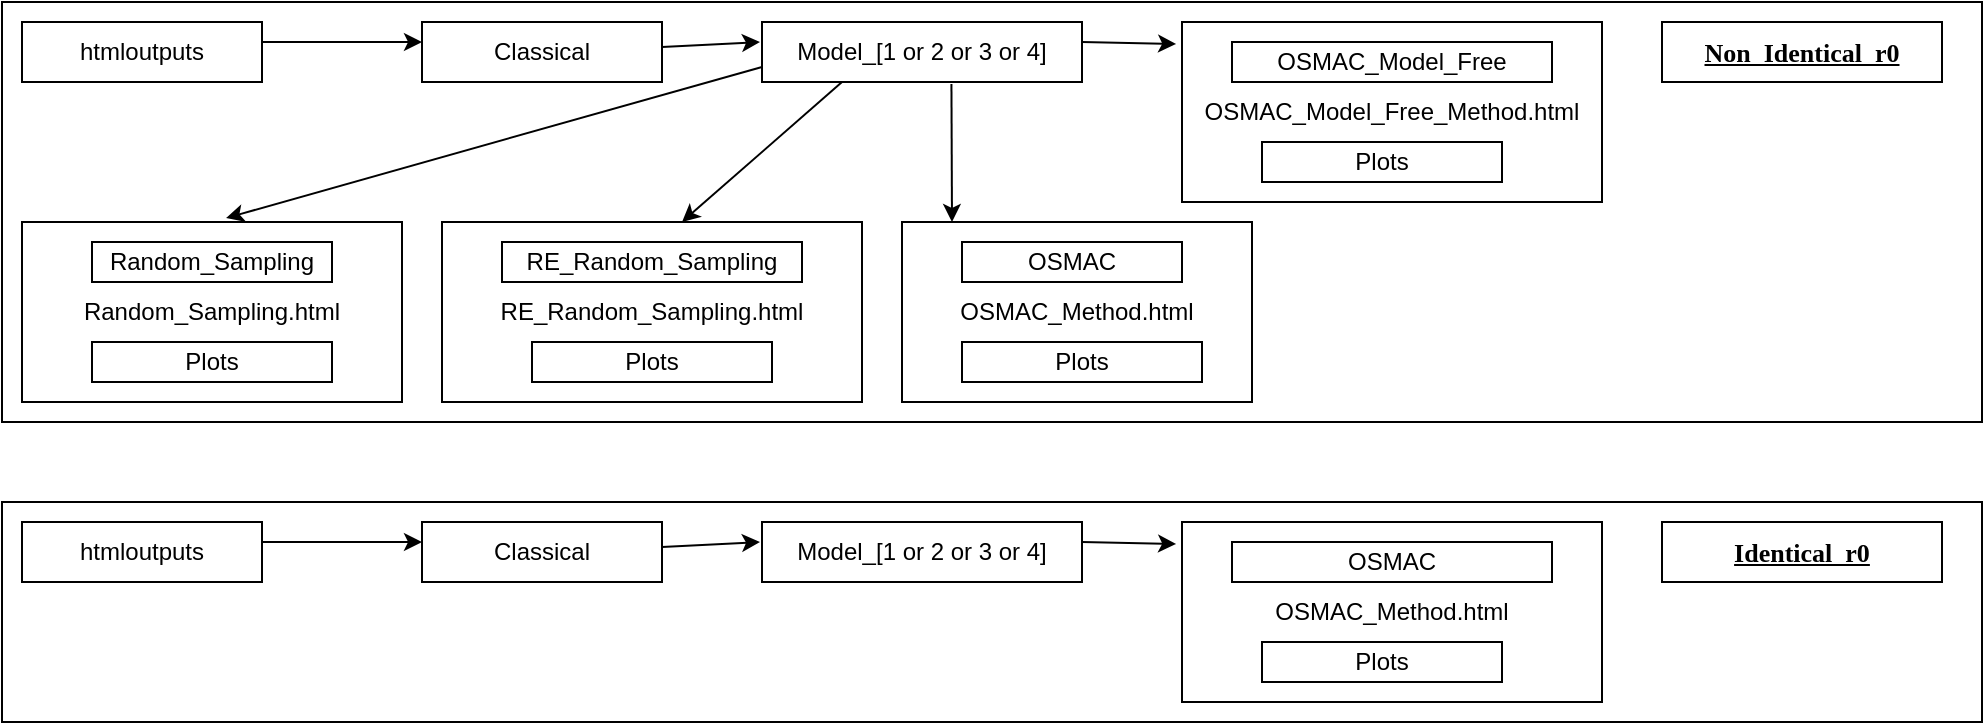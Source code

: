 <mxfile version="16.1.2" type="device"><diagram id="ytmR5HKEm_kyoYOyQnbl" name="Page-1"><mxGraphModel dx="1422" dy="694" grid="1" gridSize="10" guides="1" tooltips="1" connect="1" arrows="1" fold="1" page="1" pageScale="1" pageWidth="1169" pageHeight="827" math="0" shadow="0"><root><mxCell id="0"/><mxCell id="1" parent="0"/><mxCell id="hE2MfA-bIJgHKBOPgiyn-29" value="" style="rounded=0;whiteSpace=wrap;html=1;fontFamily=Verdana;fontSize=13;fontColor=#000000;" vertex="1" parent="1"><mxGeometry x="10" y="260" width="990" height="110" as="geometry"/></mxCell><mxCell id="hE2MfA-bIJgHKBOPgiyn-28" value="" style="rounded=0;whiteSpace=wrap;html=1;fontFamily=Verdana;fontSize=13;fontColor=#000000;" vertex="1" parent="1"><mxGeometry x="10" y="10" width="990" height="210" as="geometry"/></mxCell><mxCell id="Y15IXwa4bZaMsPX_LT59-4" value="OSMAC_Method.html" style="rounded=0;whiteSpace=wrap;html=1;" parent="1" vertex="1"><mxGeometry x="460" y="120" width="175" height="90" as="geometry"/></mxCell><mxCell id="Y15IXwa4bZaMsPX_LT59-5" value="&lt;span style=&quot;white-space: normal&quot;&gt;RE_Random_Sampling.html&lt;/span&gt;" style="rounded=0;whiteSpace=wrap;html=1;" parent="1" vertex="1"><mxGeometry x="230" y="120" width="210" height="90" as="geometry"/></mxCell><mxCell id="Y15IXwa4bZaMsPX_LT59-6" value="Random_Sampling.html&lt;br&gt;" style="rounded=0;whiteSpace=wrap;html=1;" parent="1" vertex="1"><mxGeometry x="20" y="120" width="190" height="90" as="geometry"/></mxCell><mxCell id="Y15IXwa4bZaMsPX_LT59-7" value="htmloutputs" style="rounded=0;whiteSpace=wrap;html=1;" parent="1" vertex="1"><mxGeometry x="20" y="20" width="120" height="30" as="geometry"/></mxCell><mxCell id="Y15IXwa4bZaMsPX_LT59-8" value="Classical" style="rounded=0;whiteSpace=wrap;html=1;" parent="1" vertex="1"><mxGeometry x="220" y="20" width="120" height="30" as="geometry"/></mxCell><mxCell id="Y15IXwa4bZaMsPX_LT59-9" value="Model_[1 or 2 or 3 or 4]" style="rounded=0;whiteSpace=wrap;html=1;" parent="1" vertex="1"><mxGeometry x="390" y="20" width="160" height="30" as="geometry"/></mxCell><mxCell id="Y15IXwa4bZaMsPX_LT59-11" value="Random_Sampling" style="rounded=0;whiteSpace=wrap;html=1;" parent="1" vertex="1"><mxGeometry x="55" y="130" width="120" height="20" as="geometry"/></mxCell><mxCell id="Y15IXwa4bZaMsPX_LT59-12" value="RE_Random_Sampling" style="rounded=0;whiteSpace=wrap;html=1;" parent="1" vertex="1"><mxGeometry x="260" y="130" width="150" height="20" as="geometry"/></mxCell><mxCell id="Y15IXwa4bZaMsPX_LT59-13" value="OSMAC" style="rounded=0;whiteSpace=wrap;html=1;" parent="1" vertex="1"><mxGeometry x="490" y="130" width="110" height="20" as="geometry"/></mxCell><mxCell id="Y15IXwa4bZaMsPX_LT59-27" value="" style="endArrow=classic;html=1;" parent="1" edge="1"><mxGeometry width="50" height="50" relative="1" as="geometry"><mxPoint x="140" y="30" as="sourcePoint"/><mxPoint x="220" y="30" as="targetPoint"/></mxGeometry></mxCell><mxCell id="Y15IXwa4bZaMsPX_LT59-28" value="" style="endArrow=classic;html=1;exitX=1;exitY=0.25;exitDx=0;exitDy=0;" parent="1" edge="1"><mxGeometry width="50" height="50" relative="1" as="geometry"><mxPoint x="340" y="32.5" as="sourcePoint"/><mxPoint x="389" y="30" as="targetPoint"/></mxGeometry></mxCell><mxCell id="Y15IXwa4bZaMsPX_LT59-30" value="" style="endArrow=classic;html=1;exitX=0;exitY=0.75;exitDx=0;exitDy=0;entryX=0.537;entryY=-0.022;entryDx=0;entryDy=0;entryPerimeter=0;" parent="1" source="Y15IXwa4bZaMsPX_LT59-9" target="Y15IXwa4bZaMsPX_LT59-6" edge="1"><mxGeometry width="50" height="50" relative="1" as="geometry"><mxPoint x="132.5" y="120" as="sourcePoint"/><mxPoint x="150" y="100" as="targetPoint"/></mxGeometry></mxCell><mxCell id="Y15IXwa4bZaMsPX_LT59-31" value="" style="endArrow=classic;html=1;exitX=0.25;exitY=1;exitDx=0;exitDy=0;" parent="1" source="Y15IXwa4bZaMsPX_LT59-9" edge="1"><mxGeometry width="50" height="50" relative="1" as="geometry"><mxPoint x="300" y="120" as="sourcePoint"/><mxPoint x="350" y="120" as="targetPoint"/></mxGeometry></mxCell><mxCell id="Y15IXwa4bZaMsPX_LT59-32" value="" style="endArrow=classic;html=1;exitX=0.592;exitY=1.033;exitDx=0;exitDy=0;exitPerimeter=0;" parent="1" source="Y15IXwa4bZaMsPX_LT59-9" edge="1"><mxGeometry width="50" height="50" relative="1" as="geometry"><mxPoint x="320" y="122" as="sourcePoint"/><mxPoint x="485" y="120" as="targetPoint"/></mxGeometry></mxCell><mxCell id="Y15IXwa4bZaMsPX_LT59-44" value="Plots" style="rounded=0;whiteSpace=wrap;html=1;" parent="1" vertex="1"><mxGeometry x="55" y="180" width="120" height="20" as="geometry"/></mxCell><mxCell id="Y15IXwa4bZaMsPX_LT59-45" value="Plots" style="rounded=0;whiteSpace=wrap;html=1;" parent="1" vertex="1"><mxGeometry x="275" y="180" width="120" height="20" as="geometry"/></mxCell><mxCell id="Y15IXwa4bZaMsPX_LT59-46" value="Plots" style="rounded=0;whiteSpace=wrap;html=1;" parent="1" vertex="1"><mxGeometry x="490" y="180" width="120" height="20" as="geometry"/></mxCell><mxCell id="hE2MfA-bIJgHKBOPgiyn-1" value="OSMAC_Model_Free_Method.html" style="rounded=0;whiteSpace=wrap;html=1;" vertex="1" parent="1"><mxGeometry x="600" y="20" width="210" height="90" as="geometry"/></mxCell><mxCell id="hE2MfA-bIJgHKBOPgiyn-2" value="OSMAC_Model_Free" style="rounded=0;whiteSpace=wrap;html=1;" vertex="1" parent="1"><mxGeometry x="625" y="30" width="160" height="20" as="geometry"/></mxCell><mxCell id="hE2MfA-bIJgHKBOPgiyn-3" value="Plots" style="rounded=0;whiteSpace=wrap;html=1;" vertex="1" parent="1"><mxGeometry x="640" y="80" width="120" height="20" as="geometry"/></mxCell><mxCell id="hE2MfA-bIJgHKBOPgiyn-4" value="" style="endArrow=classic;html=1;exitX=0.592;exitY=1.033;exitDx=0;exitDy=0;exitPerimeter=0;entryX=-0.014;entryY=0.122;entryDx=0;entryDy=0;entryPerimeter=0;" edge="1" parent="1" target="hE2MfA-bIJgHKBOPgiyn-1"><mxGeometry width="50" height="50" relative="1" as="geometry"><mxPoint x="550" y="30.0" as="sourcePoint"/><mxPoint x="525.28" y="129.01" as="targetPoint"/></mxGeometry></mxCell><mxCell id="hE2MfA-bIJgHKBOPgiyn-5" value="&lt;font color=&quot;#000000&quot;&gt;&lt;b&gt;&lt;u&gt;Non_Identical_r0&lt;/u&gt;&lt;/b&gt;&lt;/font&gt;" style="rounded=0;whiteSpace=wrap;html=1;fontFamily=Verdana;fontSize=13;fontColor=#CC00CC;" vertex="1" parent="1"><mxGeometry x="840" y="20" width="140" height="30" as="geometry"/></mxCell><mxCell id="hE2MfA-bIJgHKBOPgiyn-9" value="htmloutputs" style="rounded=0;whiteSpace=wrap;html=1;" vertex="1" parent="1"><mxGeometry x="20" y="270" width="120" height="30" as="geometry"/></mxCell><mxCell id="hE2MfA-bIJgHKBOPgiyn-10" value="Classical" style="rounded=0;whiteSpace=wrap;html=1;" vertex="1" parent="1"><mxGeometry x="220" y="270" width="120" height="30" as="geometry"/></mxCell><mxCell id="hE2MfA-bIJgHKBOPgiyn-11" value="Model_[1 or 2 or 3 or 4]" style="rounded=0;whiteSpace=wrap;html=1;" vertex="1" parent="1"><mxGeometry x="390" y="270" width="160" height="30" as="geometry"/></mxCell><mxCell id="hE2MfA-bIJgHKBOPgiyn-15" value="" style="endArrow=classic;html=1;" edge="1" parent="1"><mxGeometry width="50" height="50" relative="1" as="geometry"><mxPoint x="140" y="280" as="sourcePoint"/><mxPoint x="220" y="280" as="targetPoint"/></mxGeometry></mxCell><mxCell id="hE2MfA-bIJgHKBOPgiyn-16" value="" style="endArrow=classic;html=1;exitX=1;exitY=0.25;exitDx=0;exitDy=0;" edge="1" parent="1"><mxGeometry width="50" height="50" relative="1" as="geometry"><mxPoint x="340" y="282.5" as="sourcePoint"/><mxPoint x="389" y="280" as="targetPoint"/></mxGeometry></mxCell><mxCell id="hE2MfA-bIJgHKBOPgiyn-23" value="OSMAC_Method.html" style="rounded=0;whiteSpace=wrap;html=1;" vertex="1" parent="1"><mxGeometry x="600" y="270" width="210" height="90" as="geometry"/></mxCell><mxCell id="hE2MfA-bIJgHKBOPgiyn-24" value="OSMAC" style="rounded=0;whiteSpace=wrap;html=1;" vertex="1" parent="1"><mxGeometry x="625" y="280" width="160" height="20" as="geometry"/></mxCell><mxCell id="hE2MfA-bIJgHKBOPgiyn-25" value="Plots" style="rounded=0;whiteSpace=wrap;html=1;" vertex="1" parent="1"><mxGeometry x="640" y="330" width="120" height="20" as="geometry"/></mxCell><mxCell id="hE2MfA-bIJgHKBOPgiyn-26" value="" style="endArrow=classic;html=1;exitX=0.592;exitY=1.033;exitDx=0;exitDy=0;exitPerimeter=0;entryX=-0.014;entryY=0.122;entryDx=0;entryDy=0;entryPerimeter=0;" edge="1" parent="1" target="hE2MfA-bIJgHKBOPgiyn-23"><mxGeometry width="50" height="50" relative="1" as="geometry"><mxPoint x="550" y="280" as="sourcePoint"/><mxPoint x="525.28" y="379.01" as="targetPoint"/></mxGeometry></mxCell><mxCell id="hE2MfA-bIJgHKBOPgiyn-27" value="&lt;font color=&quot;#000000&quot;&gt;&lt;b&gt;&lt;u&gt;Identical_r0&lt;/u&gt;&lt;/b&gt;&lt;/font&gt;" style="rounded=0;whiteSpace=wrap;html=1;fontFamily=Verdana;fontSize=13;fontColor=#CC00CC;" vertex="1" parent="1"><mxGeometry x="840" y="270" width="140" height="30" as="geometry"/></mxCell></root></mxGraphModel></diagram></mxfile>